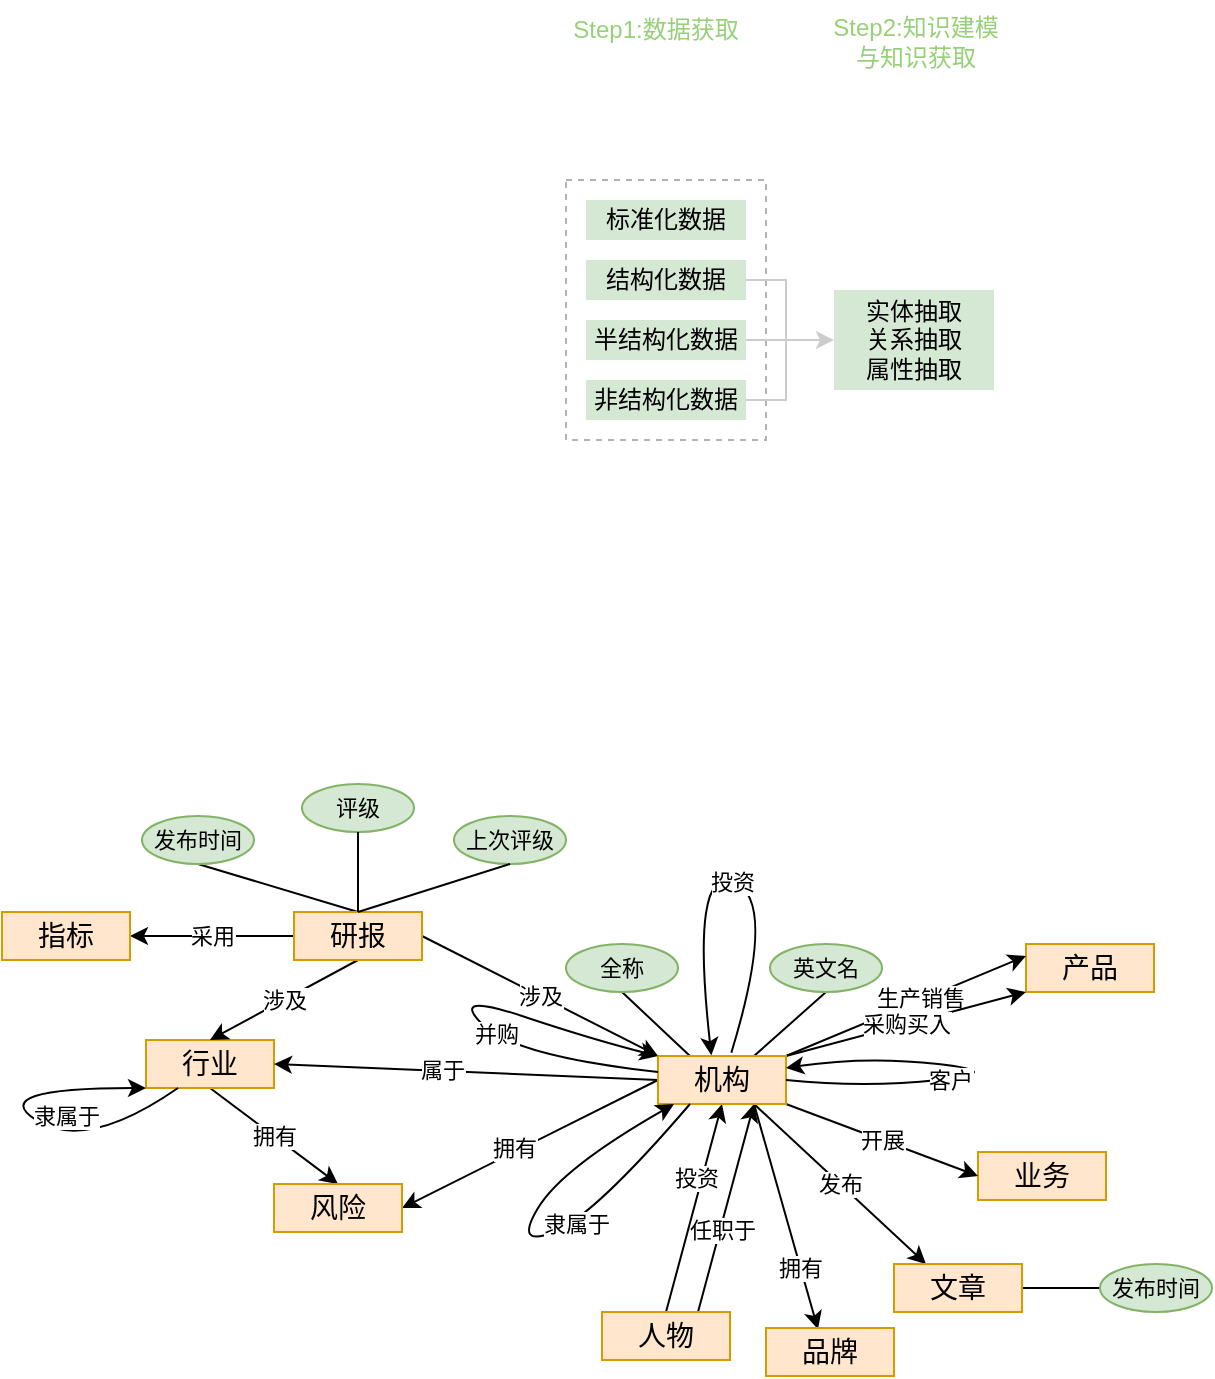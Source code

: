 <mxfile version="21.2.9" type="github">
  <diagram name="第 1 页" id="p5qhyl7hbhiVZLYMN_aH">
    <mxGraphModel dx="1196" dy="511" grid="0" gridSize="8" guides="1" tooltips="1" connect="1" arrows="1" fold="1" page="0" pageScale="1" pageWidth="827" pageHeight="1169" math="0" shadow="0">
      <root>
        <mxCell id="0" />
        <mxCell id="1" parent="0" />
        <mxCell id="CcteSoP62EsZCWZorirX-1" value="" style="rounded=0;whiteSpace=wrap;html=1;dashed=1;strokeColor=#B3B3B3;" parent="1" vertex="1">
          <mxGeometry x="90" y="210" width="100" height="130" as="geometry" />
        </mxCell>
        <mxCell id="CcteSoP62EsZCWZorirX-2" value="标准化数据" style="rounded=0;whiteSpace=wrap;html=1;fillColor=#d5e8d4;strokeColor=none;" parent="1" vertex="1">
          <mxGeometry x="100" y="220" width="80" height="20" as="geometry" />
        </mxCell>
        <mxCell id="CcteSoP62EsZCWZorirX-3" style="edgeStyle=orthogonalEdgeStyle;rounded=0;orthogonalLoop=1;jettySize=auto;html=1;exitX=0.5;exitY=1;exitDx=0;exitDy=0;" parent="1" source="CcteSoP62EsZCWZorirX-2" target="CcteSoP62EsZCWZorirX-2" edge="1">
          <mxGeometry relative="1" as="geometry" />
        </mxCell>
        <mxCell id="CcteSoP62EsZCWZorirX-4" value="结构化数据" style="rounded=0;whiteSpace=wrap;html=1;fillColor=#d5e8d4;strokeColor=none;" parent="1" vertex="1">
          <mxGeometry x="100" y="250" width="80" height="20" as="geometry" />
        </mxCell>
        <mxCell id="CcteSoP62EsZCWZorirX-5" value="半结构化数据" style="rounded=0;whiteSpace=wrap;html=1;fillColor=#d5e8d4;strokeColor=none;" parent="1" vertex="1">
          <mxGeometry x="100" y="280" width="80" height="20" as="geometry" />
        </mxCell>
        <mxCell id="CcteSoP62EsZCWZorirX-6" value="非结构化数据" style="rounded=0;whiteSpace=wrap;html=1;fillColor=#d5e8d4;strokeColor=none;" parent="1" vertex="1">
          <mxGeometry x="100" y="310" width="80" height="20" as="geometry" />
        </mxCell>
        <mxCell id="CcteSoP62EsZCWZorirX-7" value="实体抽取&lt;br&gt;关系抽取&lt;br&gt;属性抽取" style="rounded=0;whiteSpace=wrap;html=1;fillColor=#d5e8d4;strokeColor=none;" parent="1" vertex="1">
          <mxGeometry x="224" y="265" width="80" height="50" as="geometry" />
        </mxCell>
        <mxCell id="CcteSoP62EsZCWZorirX-8" value="&lt;font color=&quot;#97d077&quot;&gt;Step1:数据获取&lt;/font&gt;" style="text;html=1;strokeColor=none;fillColor=none;align=center;verticalAlign=middle;whiteSpace=wrap;rounded=0;" parent="1" vertex="1">
          <mxGeometry x="90" y="120" width="90" height="30" as="geometry" />
        </mxCell>
        <mxCell id="CcteSoP62EsZCWZorirX-9" value="&lt;font color=&quot;#97d077&quot;&gt;Step2:知识建模与知识获取&lt;/font&gt;" style="text;html=1;strokeColor=none;fillColor=none;align=center;verticalAlign=middle;whiteSpace=wrap;rounded=0;" parent="1" vertex="1">
          <mxGeometry x="220" y="126" width="90" height="30" as="geometry" />
        </mxCell>
        <mxCell id="CcteSoP62EsZCWZorirX-10" value="" style="endArrow=none;html=1;rounded=0;exitX=1;exitY=0.5;exitDx=0;exitDy=0;strokeWidth=1;strokeColor=#CCCCCC;entryX=1;entryY=0.5;entryDx=0;entryDy=0;" parent="1" source="CcteSoP62EsZCWZorirX-6" target="CcteSoP62EsZCWZorirX-4" edge="1">
          <mxGeometry width="50" height="50" relative="1" as="geometry">
            <mxPoint x="190" y="320" as="sourcePoint" />
            <mxPoint x="210" y="260" as="targetPoint" />
            <Array as="points">
              <mxPoint x="200" y="320" />
              <mxPoint x="200" y="288" />
              <mxPoint x="200" y="260" />
            </Array>
          </mxGeometry>
        </mxCell>
        <mxCell id="CcteSoP62EsZCWZorirX-11" value="" style="endArrow=classic;html=1;rounded=0;strokeColor=#CCCCCC;exitX=1;exitY=0.5;exitDx=0;exitDy=0;" parent="1" source="CcteSoP62EsZCWZorirX-5" target="CcteSoP62EsZCWZorirX-7" edge="1">
          <mxGeometry width="50" height="50" relative="1" as="geometry">
            <mxPoint x="280" y="298" as="sourcePoint" />
            <mxPoint x="330" y="248" as="targetPoint" />
          </mxGeometry>
        </mxCell>
        <mxCell id="oTBQ2Mjw_gMX03XmVERN-19" style="rounded=0;orthogonalLoop=1;jettySize=auto;html=1;exitX=0.75;exitY=0;exitDx=0;exitDy=0;entryX=0.75;entryY=1;entryDx=0;entryDy=0;" edge="1" parent="1" source="NkrPFlRjlS072ZNANS3m-1" target="NkrPFlRjlS072ZNANS3m-6">
          <mxGeometry relative="1" as="geometry">
            <mxPoint x="168" y="672" as="targetPoint" />
          </mxGeometry>
        </mxCell>
        <mxCell id="oTBQ2Mjw_gMX03XmVERN-21" value="任职于" style="edgeLabel;html=1;align=center;verticalAlign=middle;resizable=0;points=[];" vertex="1" connectable="0" parent="oTBQ2Mjw_gMX03XmVERN-19">
          <mxGeometry x="-0.201" y="-1" relative="1" as="geometry">
            <mxPoint as="offset" />
          </mxGeometry>
        </mxCell>
        <mxCell id="oTBQ2Mjw_gMX03XmVERN-20" style="rounded=0;orthogonalLoop=1;jettySize=auto;html=1;exitX=0.5;exitY=0;exitDx=0;exitDy=0;entryX=0.5;entryY=1;entryDx=0;entryDy=0;" edge="1" parent="1" source="NkrPFlRjlS072ZNANS3m-1" target="NkrPFlRjlS072ZNANS3m-6">
          <mxGeometry relative="1" as="geometry" />
        </mxCell>
        <mxCell id="oTBQ2Mjw_gMX03XmVERN-22" value="投资" style="edgeLabel;html=1;align=center;verticalAlign=middle;resizable=0;points=[];" vertex="1" connectable="0" parent="oTBQ2Mjw_gMX03XmVERN-20">
          <mxGeometry x="0.269" y="3" relative="1" as="geometry">
            <mxPoint as="offset" />
          </mxGeometry>
        </mxCell>
        <mxCell id="NkrPFlRjlS072ZNANS3m-1" value="&lt;font style=&quot;font-size: 14px;&quot;&gt;人物&lt;/font&gt;" style="whiteSpace=wrap;html=1;align=center;fontSize=14;fillColor=#ffe6cc;strokeColor=#d79b00;" parent="1" vertex="1">
          <mxGeometry x="108" y="776" width="64" height="24" as="geometry" />
        </mxCell>
        <mxCell id="oTBQ2Mjw_gMX03XmVERN-37" value="拥有" style="rounded=0;orthogonalLoop=1;jettySize=auto;html=1;exitX=0.5;exitY=1;exitDx=0;exitDy=0;entryX=0.5;entryY=0;entryDx=0;entryDy=0;" edge="1" parent="1" source="NkrPFlRjlS072ZNANS3m-2" target="NkrPFlRjlS072ZNANS3m-7">
          <mxGeometry relative="1" as="geometry" />
        </mxCell>
        <mxCell id="NkrPFlRjlS072ZNANS3m-2" value="行业" style="whiteSpace=wrap;html=1;align=center;fontSize=14;fillColor=#ffe6cc;strokeColor=#d79b00;" parent="1" vertex="1">
          <mxGeometry x="-120" y="640" width="64" height="24" as="geometry" />
        </mxCell>
        <mxCell id="NkrPFlRjlS072ZNANS3m-3" value="业务" style="whiteSpace=wrap;html=1;align=center;fontSize=14;fillColor=#ffe6cc;strokeColor=#d79b00;" parent="1" vertex="1">
          <mxGeometry x="296" y="696" width="64" height="24" as="geometry" />
        </mxCell>
        <mxCell id="NkrPFlRjlS072ZNANS3m-4" value="产品" style="whiteSpace=wrap;html=1;align=center;fontSize=14;fillColor=#ffe6cc;strokeColor=#d79b00;" parent="1" vertex="1">
          <mxGeometry x="320" y="592" width="64" height="24" as="geometry" />
        </mxCell>
        <mxCell id="oTBQ2Mjw_gMX03XmVERN-32" style="rounded=0;orthogonalLoop=1;jettySize=auto;html=1;exitX=0.5;exitY=0;exitDx=0;exitDy=0;entryX=0.5;entryY=1;entryDx=0;entryDy=0;endArrow=none;endFill=0;" edge="1" parent="1" source="NkrPFlRjlS072ZNANS3m-5" target="NkrPFlRjlS072ZNANS3m-11">
          <mxGeometry relative="1" as="geometry" />
        </mxCell>
        <mxCell id="oTBQ2Mjw_gMX03XmVERN-35" value="涉及" style="rounded=0;orthogonalLoop=1;jettySize=auto;html=1;exitX=1;exitY=0.5;exitDx=0;exitDy=0;entryX=0;entryY=0;entryDx=0;entryDy=0;" edge="1" parent="1" source="NkrPFlRjlS072ZNANS3m-5" target="NkrPFlRjlS072ZNANS3m-6">
          <mxGeometry relative="1" as="geometry" />
        </mxCell>
        <mxCell id="oTBQ2Mjw_gMX03XmVERN-36" value="涉及" style="rounded=0;orthogonalLoop=1;jettySize=auto;html=1;exitX=0.5;exitY=1;exitDx=0;exitDy=0;entryX=0.5;entryY=0;entryDx=0;entryDy=0;" edge="1" parent="1" source="NkrPFlRjlS072ZNANS3m-5" target="NkrPFlRjlS072ZNANS3m-2">
          <mxGeometry relative="1" as="geometry" />
        </mxCell>
        <mxCell id="oTBQ2Mjw_gMX03XmVERN-46" value="采用" style="edgeStyle=orthogonalEdgeStyle;rounded=0;orthogonalLoop=1;jettySize=auto;html=1;exitX=0;exitY=0.5;exitDx=0;exitDy=0;entryX=1;entryY=0.5;entryDx=0;entryDy=0;" edge="1" parent="1" source="NkrPFlRjlS072ZNANS3m-5" target="NkrPFlRjlS072ZNANS3m-9">
          <mxGeometry relative="1" as="geometry" />
        </mxCell>
        <mxCell id="NkrPFlRjlS072ZNANS3m-5" value="&lt;font style=&quot;font-size: 14px;&quot;&gt;研报&lt;/font&gt;" style="whiteSpace=wrap;html=1;align=center;fillColor=#ffe6cc;strokeColor=#d79b00;" parent="1" vertex="1">
          <mxGeometry x="-46" y="576" width="64" height="24" as="geometry" />
        </mxCell>
        <mxCell id="oTBQ2Mjw_gMX03XmVERN-6" style="rounded=0;orthogonalLoop=1;jettySize=auto;html=1;exitX=0.25;exitY=0;exitDx=0;exitDy=0;entryX=0.5;entryY=1;entryDx=0;entryDy=0;endArrow=none;endFill=0;" edge="1" parent="1" source="NkrPFlRjlS072ZNANS3m-6" target="oTBQ2Mjw_gMX03XmVERN-3">
          <mxGeometry relative="1" as="geometry" />
        </mxCell>
        <mxCell id="oTBQ2Mjw_gMX03XmVERN-7" style="rounded=0;orthogonalLoop=1;jettySize=auto;html=1;exitX=0.75;exitY=0;exitDx=0;exitDy=0;entryX=0.5;entryY=1;entryDx=0;entryDy=0;endArrow=none;endFill=0;" edge="1" parent="1" source="NkrPFlRjlS072ZNANS3m-6" target="oTBQ2Mjw_gMX03XmVERN-4">
          <mxGeometry relative="1" as="geometry" />
        </mxCell>
        <mxCell id="oTBQ2Mjw_gMX03XmVERN-23" value="发布" style="rounded=0;orthogonalLoop=1;jettySize=auto;html=1;exitX=0.75;exitY=1;exitDx=0;exitDy=0;entryX=0.25;entryY=0;entryDx=0;entryDy=0;" edge="1" parent="1" source="NkrPFlRjlS072ZNANS3m-6" target="NkrPFlRjlS072ZNANS3m-8">
          <mxGeometry relative="1" as="geometry" />
        </mxCell>
        <mxCell id="oTBQ2Mjw_gMX03XmVERN-24" value="开展" style="rounded=0;orthogonalLoop=1;jettySize=auto;html=1;exitX=1;exitY=1;exitDx=0;exitDy=0;entryX=0;entryY=0.5;entryDx=0;entryDy=0;" edge="1" parent="1" source="NkrPFlRjlS072ZNANS3m-6" target="NkrPFlRjlS072ZNANS3m-3">
          <mxGeometry relative="1" as="geometry" />
        </mxCell>
        <mxCell id="oTBQ2Mjw_gMX03XmVERN-25" style="rounded=0;orthogonalLoop=1;jettySize=auto;html=1;exitX=1;exitY=0;exitDx=0;exitDy=0;entryX=0;entryY=0.25;entryDx=0;entryDy=0;" edge="1" parent="1" source="NkrPFlRjlS072ZNANS3m-6" target="NkrPFlRjlS072ZNANS3m-4">
          <mxGeometry relative="1" as="geometry" />
        </mxCell>
        <mxCell id="oTBQ2Mjw_gMX03XmVERN-26" value="生产销售" style="edgeLabel;html=1;align=center;verticalAlign=middle;resizable=0;points=[];" vertex="1" connectable="0" parent="oTBQ2Mjw_gMX03XmVERN-25">
          <mxGeometry x="0.122" y="1" relative="1" as="geometry">
            <mxPoint as="offset" />
          </mxGeometry>
        </mxCell>
        <mxCell id="oTBQ2Mjw_gMX03XmVERN-27" value="采购买入" style="rounded=0;orthogonalLoop=1;jettySize=auto;html=1;exitX=1;exitY=0;exitDx=0;exitDy=0;entryX=0;entryY=1;entryDx=0;entryDy=0;" edge="1" parent="1" source="NkrPFlRjlS072ZNANS3m-6" target="NkrPFlRjlS072ZNANS3m-4">
          <mxGeometry relative="1" as="geometry" />
        </mxCell>
        <mxCell id="oTBQ2Mjw_gMX03XmVERN-28" style="rounded=0;orthogonalLoop=1;jettySize=auto;html=1;exitX=0.75;exitY=1;exitDx=0;exitDy=0;entryX=0.406;entryY=0.028;entryDx=0;entryDy=0;entryPerimeter=0;" edge="1" parent="1" source="NkrPFlRjlS072ZNANS3m-6" target="NkrPFlRjlS072ZNANS3m-10">
          <mxGeometry relative="1" as="geometry" />
        </mxCell>
        <mxCell id="oTBQ2Mjw_gMX03XmVERN-29" value="拥有" style="edgeLabel;html=1;align=center;verticalAlign=middle;resizable=0;points=[];" vertex="1" connectable="0" parent="oTBQ2Mjw_gMX03XmVERN-28">
          <mxGeometry x="0.442" relative="1" as="geometry">
            <mxPoint as="offset" />
          </mxGeometry>
        </mxCell>
        <mxCell id="oTBQ2Mjw_gMX03XmVERN-30" style="rounded=0;orthogonalLoop=1;jettySize=auto;html=1;exitX=0;exitY=0.5;exitDx=0;exitDy=0;entryX=1;entryY=0.5;entryDx=0;entryDy=0;" edge="1" parent="1" source="NkrPFlRjlS072ZNANS3m-6" target="NkrPFlRjlS072ZNANS3m-7">
          <mxGeometry relative="1" as="geometry" />
        </mxCell>
        <mxCell id="oTBQ2Mjw_gMX03XmVERN-31" value="拥有" style="edgeLabel;html=1;align=center;verticalAlign=middle;resizable=0;points=[];" vertex="1" connectable="0" parent="oTBQ2Mjw_gMX03XmVERN-30">
          <mxGeometry x="0.125" y="-1" relative="1" as="geometry">
            <mxPoint y="-1" as="offset" />
          </mxGeometry>
        </mxCell>
        <mxCell id="oTBQ2Mjw_gMX03XmVERN-40" style="rounded=0;orthogonalLoop=1;jettySize=auto;html=1;exitX=0;exitY=0.5;exitDx=0;exitDy=0;entryX=1;entryY=0.5;entryDx=0;entryDy=0;" edge="1" parent="1" source="NkrPFlRjlS072ZNANS3m-6" target="NkrPFlRjlS072ZNANS3m-2">
          <mxGeometry relative="1" as="geometry" />
        </mxCell>
        <mxCell id="oTBQ2Mjw_gMX03XmVERN-41" value="属于" style="edgeLabel;html=1;align=center;verticalAlign=middle;resizable=0;points=[];" vertex="1" connectable="0" parent="oTBQ2Mjw_gMX03XmVERN-40">
          <mxGeometry x="0.129" y="-1" relative="1" as="geometry">
            <mxPoint as="offset" />
          </mxGeometry>
        </mxCell>
        <mxCell id="NkrPFlRjlS072ZNANS3m-6" value="机构" style="whiteSpace=wrap;html=1;align=center;fontSize=14;fillColor=#ffe6cc;strokeColor=#d79b00;" parent="1" vertex="1">
          <mxGeometry x="136" y="648" width="64" height="24" as="geometry" />
        </mxCell>
        <mxCell id="NkrPFlRjlS072ZNANS3m-7" value="风险" style="whiteSpace=wrap;html=1;align=center;fontSize=14;fillColor=#ffe6cc;strokeColor=#d79b00;" parent="1" vertex="1">
          <mxGeometry x="-56" y="712" width="64" height="24" as="geometry" />
        </mxCell>
        <mxCell id="oTBQ2Mjw_gMX03XmVERN-47" style="edgeStyle=orthogonalEdgeStyle;rounded=0;orthogonalLoop=1;jettySize=auto;html=1;exitX=1;exitY=0.5;exitDx=0;exitDy=0;endArrow=none;endFill=0;" edge="1" parent="1" source="NkrPFlRjlS072ZNANS3m-8" target="oTBQ2Mjw_gMX03XmVERN-5">
          <mxGeometry relative="1" as="geometry" />
        </mxCell>
        <mxCell id="NkrPFlRjlS072ZNANS3m-8" value="文章" style="whiteSpace=wrap;html=1;align=center;fontSize=14;fillColor=#ffe6cc;strokeColor=#d79b00;" parent="1" vertex="1">
          <mxGeometry x="254" y="752" width="64" height="24" as="geometry" />
        </mxCell>
        <mxCell id="NkrPFlRjlS072ZNANS3m-9" value="指标" style="whiteSpace=wrap;html=1;align=center;fontSize=14;fillColor=#ffe6cc;strokeColor=#d79b00;" parent="1" vertex="1">
          <mxGeometry x="-192" y="576" width="64" height="24" as="geometry" />
        </mxCell>
        <mxCell id="NkrPFlRjlS072ZNANS3m-10" value="品牌" style="whiteSpace=wrap;html=1;align=center;fontSize=14;fillColor=#ffe6cc;strokeColor=#d79b00;" parent="1" vertex="1">
          <mxGeometry x="190" y="784" width="64" height="24" as="geometry" />
        </mxCell>
        <mxCell id="NkrPFlRjlS072ZNANS3m-11" value="&lt;p&gt;&lt;font style=&quot;font-size: 11px;&quot;&gt;发布时间&lt;/font&gt;&lt;/p&gt;" style="ellipse;whiteSpace=wrap;html=1;align=center;fillColor=#d5e8d4;strokeColor=#82b366;" parent="1" vertex="1">
          <mxGeometry x="-122" y="528" width="56" height="24" as="geometry" />
        </mxCell>
        <mxCell id="oTBQ2Mjw_gMX03XmVERN-1" value="&lt;p&gt;&lt;font style=&quot;font-size: 11px;&quot;&gt;评级&lt;/font&gt;&lt;/p&gt;" style="ellipse;whiteSpace=wrap;html=1;align=center;fillColor=#d5e8d4;strokeColor=#82b366;" vertex="1" parent="1">
          <mxGeometry x="-42" y="512" width="56" height="24" as="geometry" />
        </mxCell>
        <mxCell id="oTBQ2Mjw_gMX03XmVERN-2" value="&lt;p&gt;&lt;font style=&quot;font-size: 11px;&quot;&gt;上次评级&lt;/font&gt;&lt;/p&gt;" style="ellipse;whiteSpace=wrap;html=1;align=center;fillColor=#d5e8d4;strokeColor=#82b366;" vertex="1" parent="1">
          <mxGeometry x="34" y="528" width="56" height="24" as="geometry" />
        </mxCell>
        <mxCell id="oTBQ2Mjw_gMX03XmVERN-3" value="&lt;p&gt;&lt;font style=&quot;font-size: 11px;&quot;&gt;全称&lt;/font&gt;&lt;/p&gt;" style="ellipse;whiteSpace=wrap;html=1;align=center;fillColor=#d5e8d4;strokeColor=#82b366;" vertex="1" parent="1">
          <mxGeometry x="90" y="592" width="56" height="24" as="geometry" />
        </mxCell>
        <mxCell id="oTBQ2Mjw_gMX03XmVERN-4" value="&lt;p&gt;&lt;font style=&quot;font-size: 11px;&quot;&gt;英文名&lt;/font&gt;&lt;/p&gt;" style="ellipse;whiteSpace=wrap;html=1;align=center;fillColor=#d5e8d4;strokeColor=#82b366;" vertex="1" parent="1">
          <mxGeometry x="192" y="592" width="56" height="24" as="geometry" />
        </mxCell>
        <mxCell id="oTBQ2Mjw_gMX03XmVERN-5" value="&lt;p&gt;&lt;font style=&quot;font-size: 11px;&quot;&gt;发布时间&lt;/font&gt;&lt;/p&gt;" style="ellipse;whiteSpace=wrap;html=1;align=center;fillColor=#d5e8d4;strokeColor=#82b366;" vertex="1" parent="1">
          <mxGeometry x="357" y="752" width="56" height="24" as="geometry" />
        </mxCell>
        <mxCell id="oTBQ2Mjw_gMX03XmVERN-13" value="" style="curved=1;endArrow=classic;html=1;rounded=0;" edge="1" parent="1">
          <mxGeometry width="50" height="50" relative="1" as="geometry">
            <mxPoint x="136" y="656" as="sourcePoint" />
            <mxPoint x="136" y="648" as="targetPoint" />
            <Array as="points">
              <mxPoint x="64" y="648" />
              <mxPoint x="32" y="616" />
              <mxPoint x="104" y="640" />
            </Array>
          </mxGeometry>
        </mxCell>
        <mxCell id="oTBQ2Mjw_gMX03XmVERN-42" value="并购" style="edgeLabel;html=1;align=center;verticalAlign=middle;resizable=0;points=[];" vertex="1" connectable="0" parent="oTBQ2Mjw_gMX03XmVERN-13">
          <mxGeometry x="-0.23" y="-2" relative="1" as="geometry">
            <mxPoint as="offset" />
          </mxGeometry>
        </mxCell>
        <mxCell id="oTBQ2Mjw_gMX03XmVERN-14" value="" style="curved=1;endArrow=classic;html=1;rounded=0;exitX=0.25;exitY=1;exitDx=0;exitDy=0;" edge="1" parent="1" source="NkrPFlRjlS072ZNANS3m-6">
          <mxGeometry width="50" height="50" relative="1" as="geometry">
            <mxPoint x="64" y="738" as="sourcePoint" />
            <mxPoint x="144" y="672" as="targetPoint" />
            <Array as="points">
              <mxPoint x="104" y="728" />
              <mxPoint x="64" y="744" />
              <mxPoint x="88" y="704" />
            </Array>
          </mxGeometry>
        </mxCell>
        <mxCell id="oTBQ2Mjw_gMX03XmVERN-45" value="隶属于" style="edgeLabel;html=1;align=center;verticalAlign=middle;resizable=0;points=[];" vertex="1" connectable="0" parent="oTBQ2Mjw_gMX03XmVERN-14">
          <mxGeometry x="-0.263" relative="1" as="geometry">
            <mxPoint as="offset" />
          </mxGeometry>
        </mxCell>
        <mxCell id="oTBQ2Mjw_gMX03XmVERN-15" value="" style="curved=1;endArrow=classic;html=1;rounded=0;exitX=0.573;exitY=-0.069;exitDx=0;exitDy=0;exitPerimeter=0;entryX=0.417;entryY=-0.014;entryDx=0;entryDy=0;entryPerimeter=0;" edge="1" parent="1" source="NkrPFlRjlS072ZNANS3m-6" target="NkrPFlRjlS072ZNANS3m-6">
          <mxGeometry width="50" height="50" relative="1" as="geometry">
            <mxPoint x="146" y="570" as="sourcePoint" />
            <mxPoint x="196" y="520" as="targetPoint" />
            <Array as="points">
              <mxPoint x="196" y="570" />
              <mxPoint x="152" y="552" />
            </Array>
          </mxGeometry>
        </mxCell>
        <mxCell id="oTBQ2Mjw_gMX03XmVERN-43" value="投资" style="edgeLabel;html=1;align=center;verticalAlign=middle;resizable=0;points=[];" vertex="1" connectable="0" parent="oTBQ2Mjw_gMX03XmVERN-15">
          <mxGeometry x="-0.064" relative="1" as="geometry">
            <mxPoint as="offset" />
          </mxGeometry>
        </mxCell>
        <mxCell id="oTBQ2Mjw_gMX03XmVERN-16" value="" style="curved=1;endArrow=classic;html=1;rounded=0;exitX=1;exitY=0.5;exitDx=0;exitDy=0;entryX=1;entryY=0.25;entryDx=0;entryDy=0;" edge="1" parent="1" source="NkrPFlRjlS072ZNANS3m-6" target="NkrPFlRjlS072ZNANS3m-6">
          <mxGeometry width="50" height="50" relative="1" as="geometry">
            <mxPoint x="239" y="714" as="sourcePoint" />
            <mxPoint x="289" y="664" as="targetPoint" />
            <Array as="points">
              <mxPoint x="240" y="664" />
              <mxPoint x="312" y="656" />
              <mxPoint x="240" y="648" />
            </Array>
          </mxGeometry>
        </mxCell>
        <mxCell id="oTBQ2Mjw_gMX03XmVERN-44" value="客户" style="edgeLabel;html=1;align=center;verticalAlign=middle;resizable=0;points=[];" vertex="1" connectable="0" parent="oTBQ2Mjw_gMX03XmVERN-16">
          <mxGeometry x="-0.272" relative="1" as="geometry">
            <mxPoint as="offset" />
          </mxGeometry>
        </mxCell>
        <mxCell id="oTBQ2Mjw_gMX03XmVERN-33" style="rounded=0;orthogonalLoop=1;jettySize=auto;html=1;exitX=0.5;exitY=0;exitDx=0;exitDy=0;entryX=0.5;entryY=1;entryDx=0;entryDy=0;endArrow=none;endFill=0;" edge="1" parent="1" source="NkrPFlRjlS072ZNANS3m-5" target="oTBQ2Mjw_gMX03XmVERN-1">
          <mxGeometry relative="1" as="geometry">
            <mxPoint x="-6" y="584" as="sourcePoint" />
            <mxPoint x="-86" y="560" as="targetPoint" />
          </mxGeometry>
        </mxCell>
        <mxCell id="oTBQ2Mjw_gMX03XmVERN-34" style="rounded=0;orthogonalLoop=1;jettySize=auto;html=1;exitX=0.5;exitY=0;exitDx=0;exitDy=0;entryX=0.5;entryY=1;entryDx=0;entryDy=0;endArrow=none;endFill=0;" edge="1" parent="1" source="NkrPFlRjlS072ZNANS3m-5" target="oTBQ2Mjw_gMX03XmVERN-2">
          <mxGeometry relative="1" as="geometry">
            <mxPoint x="-6" y="584" as="sourcePoint" />
            <mxPoint x="-6" y="560" as="targetPoint" />
          </mxGeometry>
        </mxCell>
        <mxCell id="oTBQ2Mjw_gMX03XmVERN-38" value="" style="curved=1;endArrow=classic;html=1;rounded=0;exitX=0.25;exitY=1;exitDx=0;exitDy=0;entryX=0;entryY=1;entryDx=0;entryDy=0;" edge="1" parent="1" source="NkrPFlRjlS072ZNANS3m-2" target="NkrPFlRjlS072ZNANS3m-2">
          <mxGeometry width="50" height="50" relative="1" as="geometry">
            <mxPoint x="-200" y="714" as="sourcePoint" />
            <mxPoint x="-150" y="664" as="targetPoint" />
            <Array as="points">
              <mxPoint x="-150" y="696" />
              <mxPoint x="-200" y="664" />
            </Array>
          </mxGeometry>
        </mxCell>
        <mxCell id="oTBQ2Mjw_gMX03XmVERN-39" value="隶属于" style="edgeLabel;html=1;align=center;verticalAlign=middle;resizable=0;points=[];" vertex="1" connectable="0" parent="oTBQ2Mjw_gMX03XmVERN-38">
          <mxGeometry x="-0.238" y="-10" relative="1" as="geometry">
            <mxPoint as="offset" />
          </mxGeometry>
        </mxCell>
      </root>
    </mxGraphModel>
  </diagram>
</mxfile>
